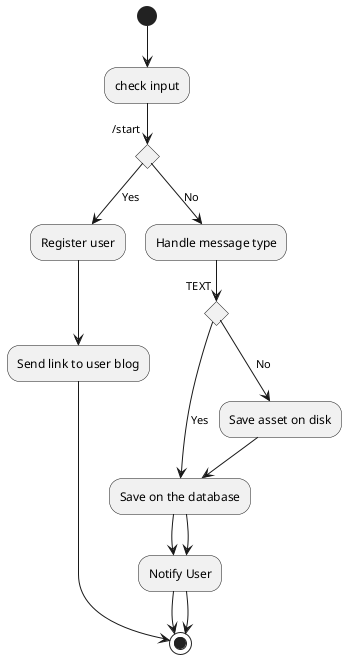 @startuml

(*)  --> "check input"
If "/start" then
--> [Yes] "Register user"
--> "Send link to user blog"
--> (*)
else
--> [No] "Handle message type"
    If "TEXT"
   --> [Yes] "Save on the database"
   --> "Notify User"
   --> (*)
   else
   --> [No] "Save asset on disk"
   --> "Save on the database"
   --> "Notify User"
   Endif
Endif
-->(*)
@enduml